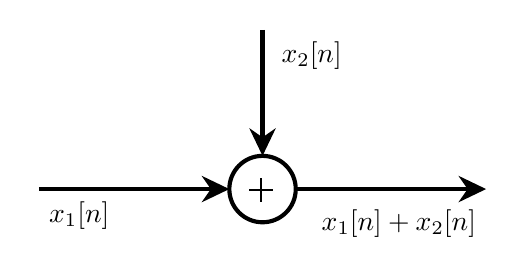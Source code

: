 \tikzset{every picture/.style={line width=0.75pt}} %set default line width to 0.75pt        

\begin{tikzpicture}[x=0.75pt,y=0.75pt,yscale=-1,xscale=1]
%uncomment if require: \path (0,229.283); %set diagram left start at 0, and has height of 229.283

%Shape: Circle [id:dp36745056819088584] 
\draw  [line width=1.5]  (120.33,107.33) .. controls (120.33,98.5) and (127.5,91.33) .. (136.33,91.33) .. controls (145.17,91.33) and (152.33,98.5) .. (152.33,107.33) .. controls (152.33,116.17) and (145.17,123.33) .. (136.33,123.33) .. controls (127.5,123.33) and (120.33,116.17) .. (120.33,107.33) -- cycle ;
\draw   (130,107.69) -- (141.38,107.69)(135.69,102) -- (135.69,113.38) ;
%Straight Lines [id:da7922750538103807] 
\draw [line width=1.5]    (152.33,107.33) -- (241.05,107.33) ;
\draw [shift={(244.05,107.33)}, rotate = 180] [fill={rgb, 255:red, 0; green, 0; blue, 0 }  ][line width=1.5]  [draw opacity=0] (13.4,-6.43) -- (0,0) -- (13.4,6.44) -- (8.9,0) -- cycle    ;

%Straight Lines [id:da25310615160739736] 
\draw [line width=1.5]    (136.33,30.57) -- (136.33,88.33) ;
\draw [shift={(136.33,91.33)}, rotate = 270] [fill={rgb, 255:red, 0; green, 0; blue, 0 }  ][line width=1.5]  [draw opacity=0] (13.4,-6.43) -- (0,0) -- (13.4,6.44) -- (8.9,0) -- cycle    ;

%Straight Lines [id:da210821574381732] 
\draw [line width=1.5]    (28.62,107.33) -- (117.33,107.33) ;
\draw [shift={(120.33,107.33)}, rotate = 180] [fill={rgb, 255:red, 0; green, 0; blue, 0 }  ][line width=1.5]  [draw opacity=0] (13.4,-6.43) -- (0,0) -- (13.4,6.44) -- (8.9,0) -- cycle    ;


% Text Node
\draw (48,120) node   {$x_{1}[ n]$};
% Text Node
\draw (202,124) node   {$x_{1}[ n] +x_{2}[ n]$};
% Text Node
\draw (160,43) node   {$x_{2}[ n]$};


\end{tikzpicture}
